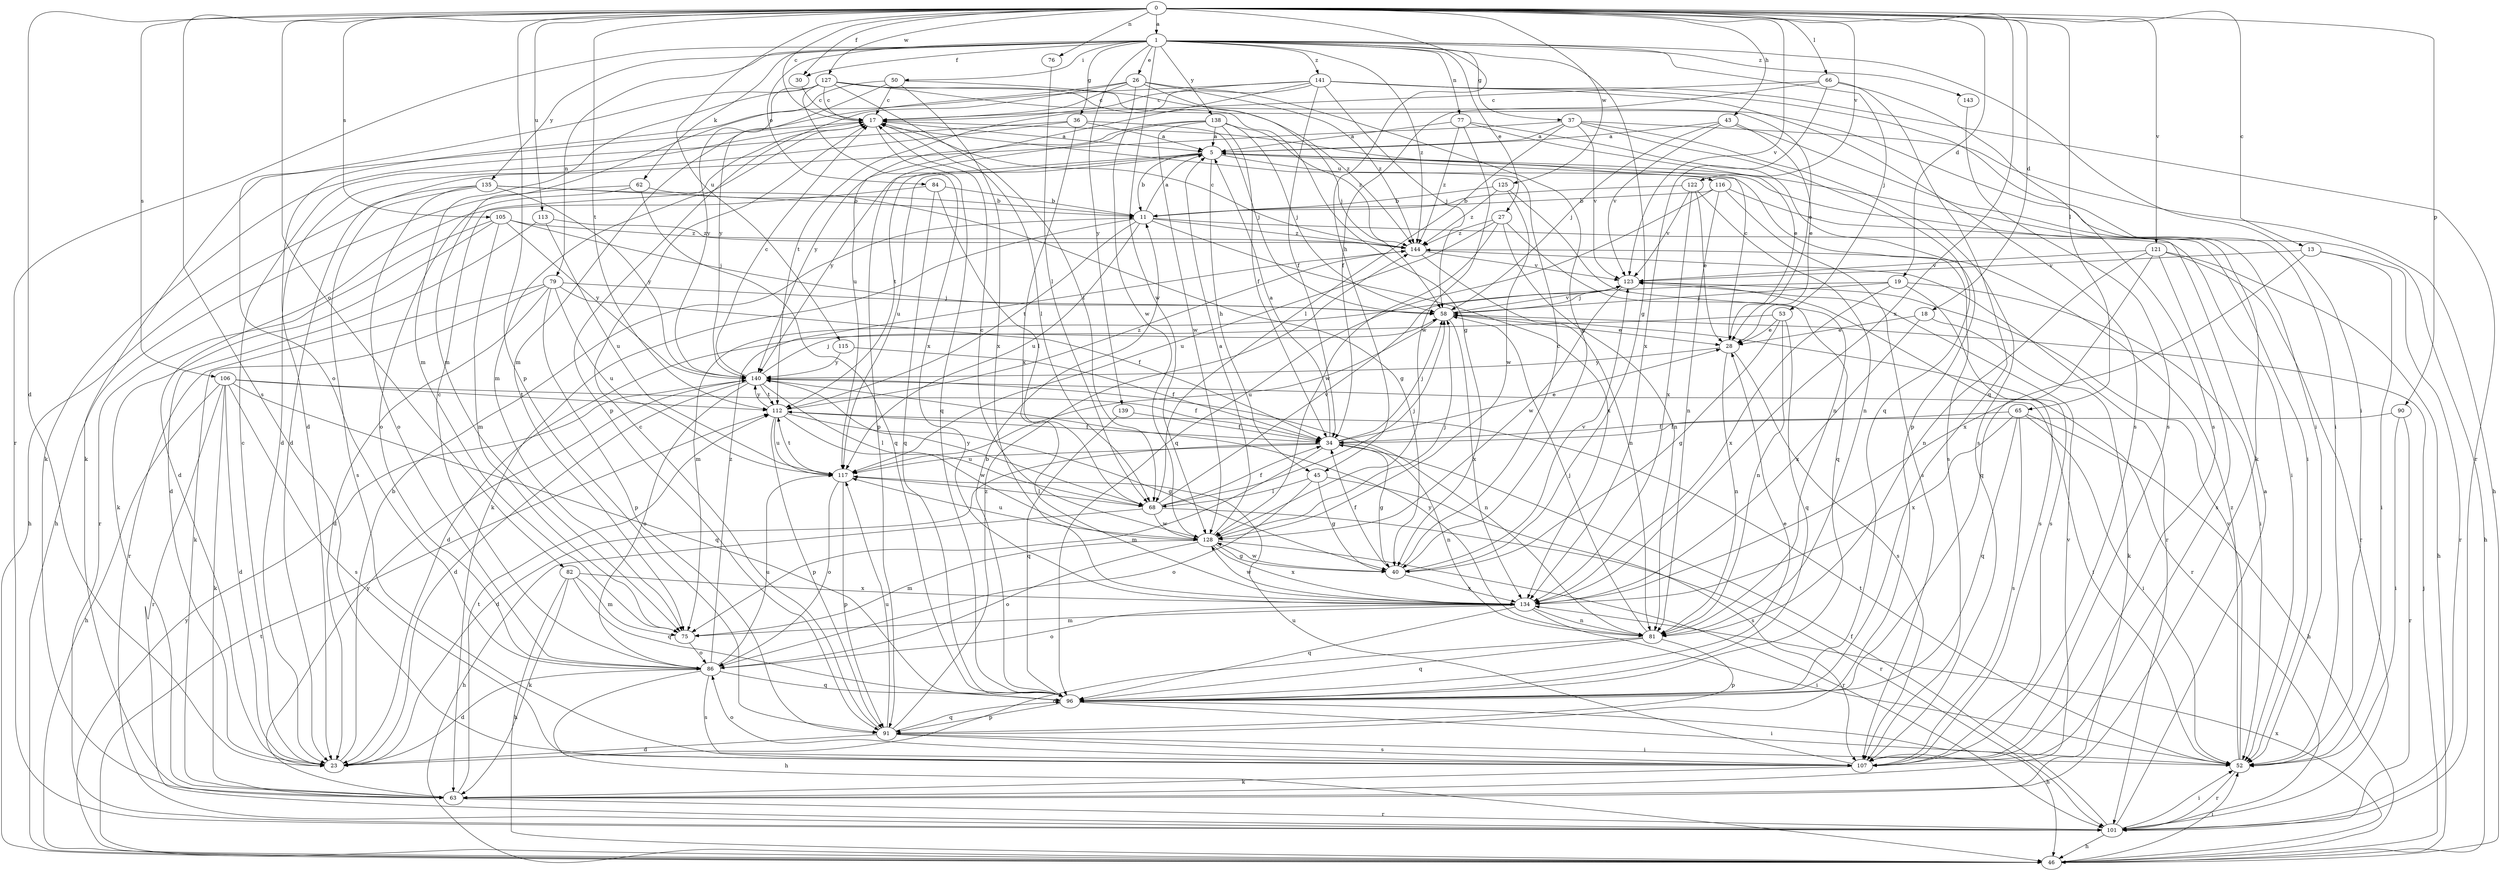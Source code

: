 strict digraph  {
0;
1;
5;
11;
13;
17;
18;
19;
23;
26;
27;
28;
30;
34;
36;
37;
40;
43;
45;
46;
50;
52;
53;
58;
62;
63;
65;
66;
68;
75;
76;
77;
79;
81;
82;
84;
86;
90;
91;
96;
101;
105;
106;
107;
112;
113;
115;
116;
117;
121;
122;
123;
125;
127;
128;
134;
135;
138;
139;
140;
141;
143;
144;
0 -> 1  [label=a];
0 -> 13  [label=c];
0 -> 17  [label=c];
0 -> 18  [label=d];
0 -> 19  [label=d];
0 -> 23  [label=d];
0 -> 30  [label=f];
0 -> 43  [label=h];
0 -> 45  [label=h];
0 -> 65  [label=l];
0 -> 66  [label=l];
0 -> 76  [label=n];
0 -> 82  [label=o];
0 -> 90  [label=p];
0 -> 91  [label=p];
0 -> 105  [label=s];
0 -> 106  [label=s];
0 -> 107  [label=s];
0 -> 112  [label=t];
0 -> 113  [label=u];
0 -> 115  [label=u];
0 -> 121  [label=v];
0 -> 122  [label=v];
0 -> 123  [label=v];
0 -> 125  [label=w];
0 -> 127  [label=w];
0 -> 134  [label=x];
1 -> 26  [label=e];
1 -> 27  [label=e];
1 -> 30  [label=f];
1 -> 36  [label=g];
1 -> 37  [label=g];
1 -> 40  [label=g];
1 -> 50  [label=i];
1 -> 52  [label=i];
1 -> 53  [label=j];
1 -> 62  [label=k];
1 -> 77  [label=n];
1 -> 79  [label=n];
1 -> 84  [label=o];
1 -> 101  [label=r];
1 -> 128  [label=w];
1 -> 135  [label=y];
1 -> 138  [label=y];
1 -> 139  [label=y];
1 -> 141  [label=z];
1 -> 143  [label=z];
1 -> 144  [label=z];
5 -> 11  [label=b];
5 -> 45  [label=h];
5 -> 52  [label=i];
5 -> 107  [label=s];
5 -> 112  [label=t];
5 -> 116  [label=u];
5 -> 117  [label=u];
5 -> 140  [label=y];
11 -> 5  [label=a];
11 -> 46  [label=h];
11 -> 63  [label=k];
11 -> 112  [label=t];
11 -> 117  [label=u];
11 -> 134  [label=x];
11 -> 144  [label=z];
13 -> 52  [label=i];
13 -> 101  [label=r];
13 -> 123  [label=v];
13 -> 134  [label=x];
17 -> 5  [label=a];
17 -> 63  [label=k];
17 -> 68  [label=l];
17 -> 75  [label=m];
17 -> 96  [label=q];
18 -> 28  [label=e];
18 -> 63  [label=k];
18 -> 134  [label=x];
19 -> 52  [label=i];
19 -> 58  [label=j];
19 -> 75  [label=m];
19 -> 107  [label=s];
19 -> 134  [label=x];
23 -> 11  [label=b];
23 -> 17  [label=c];
26 -> 17  [label=c];
26 -> 40  [label=g];
26 -> 58  [label=j];
26 -> 75  [label=m];
26 -> 91  [label=p];
26 -> 128  [label=w];
26 -> 144  [label=z];
27 -> 81  [label=n];
27 -> 96  [label=q];
27 -> 117  [label=u];
27 -> 128  [label=w];
27 -> 144  [label=z];
28 -> 17  [label=c];
28 -> 81  [label=n];
28 -> 107  [label=s];
28 -> 140  [label=y];
30 -> 17  [label=c];
34 -> 5  [label=a];
34 -> 23  [label=d];
34 -> 28  [label=e];
34 -> 40  [label=g];
34 -> 58  [label=j];
34 -> 75  [label=m];
34 -> 81  [label=n];
34 -> 117  [label=u];
36 -> 5  [label=a];
36 -> 23  [label=d];
36 -> 58  [label=j];
36 -> 63  [label=k];
36 -> 134  [label=x];
37 -> 5  [label=a];
37 -> 23  [label=d];
37 -> 46  [label=h];
37 -> 68  [label=l];
37 -> 96  [label=q];
37 -> 107  [label=s];
37 -> 123  [label=v];
40 -> 17  [label=c];
40 -> 34  [label=f];
40 -> 123  [label=v];
40 -> 128  [label=w];
40 -> 134  [label=x];
43 -> 5  [label=a];
43 -> 28  [label=e];
43 -> 58  [label=j];
43 -> 63  [label=k];
43 -> 123  [label=v];
45 -> 40  [label=g];
45 -> 68  [label=l];
45 -> 86  [label=o];
45 -> 107  [label=s];
46 -> 52  [label=i];
46 -> 58  [label=j];
46 -> 112  [label=t];
46 -> 134  [label=x];
46 -> 140  [label=y];
50 -> 17  [label=c];
50 -> 52  [label=i];
50 -> 75  [label=m];
50 -> 134  [label=x];
50 -> 140  [label=y];
52 -> 101  [label=r];
52 -> 112  [label=t];
52 -> 123  [label=v];
52 -> 144  [label=z];
53 -> 23  [label=d];
53 -> 28  [label=e];
53 -> 40  [label=g];
53 -> 81  [label=n];
53 -> 96  [label=q];
58 -> 28  [label=e];
58 -> 101  [label=r];
58 -> 117  [label=u];
58 -> 123  [label=v];
58 -> 134  [label=x];
62 -> 11  [label=b];
62 -> 46  [label=h];
62 -> 86  [label=o];
62 -> 96  [label=q];
63 -> 101  [label=r];
63 -> 112  [label=t];
63 -> 123  [label=v];
63 -> 140  [label=y];
65 -> 34  [label=f];
65 -> 46  [label=h];
65 -> 52  [label=i];
65 -> 96  [label=q];
65 -> 107  [label=s];
65 -> 134  [label=x];
66 -> 17  [label=c];
66 -> 34  [label=f];
66 -> 96  [label=q];
66 -> 107  [label=s];
66 -> 134  [label=x];
68 -> 34  [label=f];
68 -> 46  [label=h];
68 -> 58  [label=j];
68 -> 101  [label=r];
68 -> 123  [label=v];
68 -> 128  [label=w];
68 -> 140  [label=y];
75 -> 86  [label=o];
76 -> 68  [label=l];
77 -> 5  [label=a];
77 -> 28  [label=e];
77 -> 91  [label=p];
77 -> 128  [label=w];
77 -> 144  [label=z];
79 -> 23  [label=d];
79 -> 34  [label=f];
79 -> 58  [label=j];
79 -> 63  [label=k];
79 -> 91  [label=p];
79 -> 101  [label=r];
79 -> 117  [label=u];
81 -> 23  [label=d];
81 -> 58  [label=j];
81 -> 91  [label=p];
81 -> 96  [label=q];
81 -> 140  [label=y];
82 -> 46  [label=h];
82 -> 63  [label=k];
82 -> 75  [label=m];
82 -> 96  [label=q];
82 -> 134  [label=x];
84 -> 11  [label=b];
84 -> 23  [label=d];
84 -> 68  [label=l];
84 -> 96  [label=q];
86 -> 17  [label=c];
86 -> 23  [label=d];
86 -> 46  [label=h];
86 -> 96  [label=q];
86 -> 107  [label=s];
86 -> 117  [label=u];
86 -> 144  [label=z];
90 -> 34  [label=f];
90 -> 52  [label=i];
90 -> 101  [label=r];
91 -> 17  [label=c];
91 -> 23  [label=d];
91 -> 52  [label=i];
91 -> 96  [label=q];
91 -> 107  [label=s];
91 -> 117  [label=u];
91 -> 144  [label=z];
96 -> 11  [label=b];
96 -> 28  [label=e];
96 -> 46  [label=h];
96 -> 52  [label=i];
96 -> 91  [label=p];
101 -> 5  [label=a];
101 -> 34  [label=f];
101 -> 46  [label=h];
101 -> 52  [label=i];
105 -> 58  [label=j];
105 -> 63  [label=k];
105 -> 75  [label=m];
105 -> 101  [label=r];
105 -> 140  [label=y];
105 -> 144  [label=z];
106 -> 23  [label=d];
106 -> 34  [label=f];
106 -> 46  [label=h];
106 -> 63  [label=k];
106 -> 96  [label=q];
106 -> 101  [label=r];
106 -> 107  [label=s];
106 -> 112  [label=t];
107 -> 63  [label=k];
107 -> 86  [label=o];
107 -> 117  [label=u];
112 -> 34  [label=f];
112 -> 40  [label=g];
112 -> 91  [label=p];
112 -> 117  [label=u];
112 -> 128  [label=w];
112 -> 140  [label=y];
112 -> 144  [label=z];
113 -> 23  [label=d];
113 -> 117  [label=u];
113 -> 144  [label=z];
115 -> 34  [label=f];
115 -> 140  [label=y];
116 -> 11  [label=b];
116 -> 52  [label=i];
116 -> 81  [label=n];
116 -> 96  [label=q];
116 -> 107  [label=s];
117 -> 68  [label=l];
117 -> 86  [label=o];
117 -> 91  [label=p];
117 -> 112  [label=t];
121 -> 46  [label=h];
121 -> 81  [label=n];
121 -> 96  [label=q];
121 -> 101  [label=r];
121 -> 107  [label=s];
121 -> 123  [label=v];
122 -> 11  [label=b];
122 -> 28  [label=e];
122 -> 81  [label=n];
122 -> 123  [label=v];
122 -> 134  [label=x];
123 -> 58  [label=j];
123 -> 107  [label=s];
123 -> 128  [label=w];
125 -> 11  [label=b];
125 -> 81  [label=n];
125 -> 128  [label=w];
125 -> 144  [label=z];
127 -> 17  [label=c];
127 -> 28  [label=e];
127 -> 40  [label=g];
127 -> 68  [label=l];
127 -> 75  [label=m];
127 -> 86  [label=o];
127 -> 134  [label=x];
127 -> 140  [label=y];
127 -> 144  [label=z];
128 -> 5  [label=a];
128 -> 17  [label=c];
128 -> 40  [label=g];
128 -> 58  [label=j];
128 -> 75  [label=m];
128 -> 86  [label=o];
128 -> 101  [label=r];
128 -> 117  [label=u];
128 -> 134  [label=x];
134 -> 52  [label=i];
134 -> 75  [label=m];
134 -> 81  [label=n];
134 -> 86  [label=o];
134 -> 96  [label=q];
134 -> 128  [label=w];
135 -> 11  [label=b];
135 -> 40  [label=g];
135 -> 46  [label=h];
135 -> 86  [label=o];
135 -> 107  [label=s];
135 -> 140  [label=y];
138 -> 5  [label=a];
138 -> 34  [label=f];
138 -> 58  [label=j];
138 -> 91  [label=p];
138 -> 128  [label=w];
138 -> 140  [label=y];
138 -> 144  [label=z];
139 -> 34  [label=f];
139 -> 96  [label=q];
140 -> 17  [label=c];
140 -> 23  [label=d];
140 -> 52  [label=i];
140 -> 58  [label=j];
140 -> 68  [label=l];
140 -> 81  [label=n];
140 -> 86  [label=o];
140 -> 112  [label=t];
141 -> 17  [label=c];
141 -> 23  [label=d];
141 -> 34  [label=f];
141 -> 52  [label=i];
141 -> 58  [label=j];
141 -> 101  [label=r];
141 -> 107  [label=s];
141 -> 112  [label=t];
141 -> 117  [label=u];
143 -> 107  [label=s];
144 -> 17  [label=c];
144 -> 81  [label=n];
144 -> 101  [label=r];
144 -> 123  [label=v];
}
